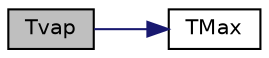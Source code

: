 digraph "Tvap"
{
  bgcolor="transparent";
  edge [fontname="Helvetica",fontsize="10",labelfontname="Helvetica",labelfontsize="10"];
  node [fontname="Helvetica",fontsize="10",shape=record];
  rankdir="LR";
  Node289 [label="Tvap",height=0.2,width=0.4,color="black", fillcolor="grey75", style="filled", fontcolor="black"];
  Node289 -> Node290 [color="midnightblue",fontsize="10",style="solid",fontname="Helvetica"];
  Node290 [label="TMax",height=0.2,width=0.4,color="black",URL="$a25449.html#acbc369c024389cbd686bd8b39dd46ac5",tooltip="Return maximum/limiting temperature. "];
}
